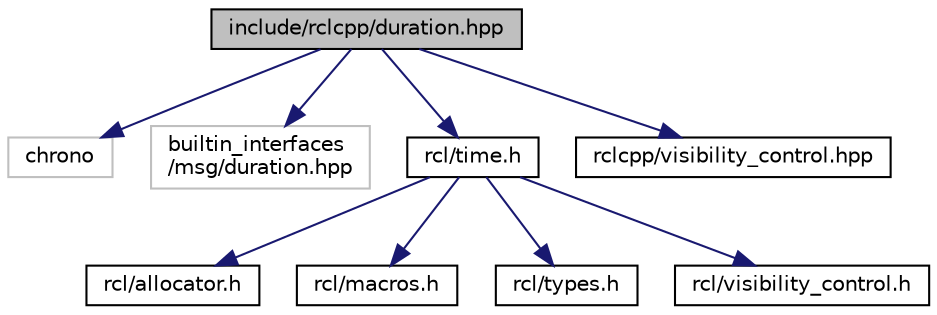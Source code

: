 digraph "include/rclcpp/duration.hpp"
{
  edge [fontname="Helvetica",fontsize="10",labelfontname="Helvetica",labelfontsize="10"];
  node [fontname="Helvetica",fontsize="10",shape=record];
  Node0 [label="include/rclcpp/duration.hpp",height=0.2,width=0.4,color="black", fillcolor="grey75", style="filled", fontcolor="black"];
  Node0 -> Node1 [color="midnightblue",fontsize="10",style="solid",fontname="Helvetica"];
  Node1 [label="chrono",height=0.2,width=0.4,color="grey75", fillcolor="white", style="filled"];
  Node0 -> Node2 [color="midnightblue",fontsize="10",style="solid",fontname="Helvetica"];
  Node2 [label="builtin_interfaces\l/msg/duration.hpp",height=0.2,width=0.4,color="grey75", fillcolor="white", style="filled"];
  Node0 -> Node3 [color="midnightblue",fontsize="10",style="solid",fontname="Helvetica"];
  Node3 [label="rcl/time.h",height=0.2,width=0.4,color="black", fillcolor="white", style="filled",URL="/tmp/tmp.Txb212H7Lz/doxygen_tag_files/rcl.tag$time_8h.html"];
  Node3 -> Node4 [color="midnightblue",fontsize="10",style="solid",fontname="Helvetica"];
  Node4 [label="rcl/allocator.h",height=0.2,width=0.4,color="black", fillcolor="white", style="filled",URL="/tmp/tmp.Txb212H7Lz/doxygen_tag_files/rcl.tag$allocator_8h.html"];
  Node3 -> Node5 [color="midnightblue",fontsize="10",style="solid",fontname="Helvetica"];
  Node5 [label="rcl/macros.h",height=0.2,width=0.4,color="black", fillcolor="white", style="filled",URL="/tmp/tmp.Txb212H7Lz/doxygen_tag_files/rcl.tag$macros_8h.html"];
  Node3 -> Node6 [color="midnightblue",fontsize="10",style="solid",fontname="Helvetica"];
  Node6 [label="rcl/types.h",height=0.2,width=0.4,color="black", fillcolor="white", style="filled",URL="/tmp/tmp.Txb212H7Lz/doxygen_tag_files/rcl.tag$types_8h.html"];
  Node3 -> Node7 [color="midnightblue",fontsize="10",style="solid",fontname="Helvetica"];
  Node7 [label="rcl/visibility_control.h",height=0.2,width=0.4,color="black", fillcolor="white", style="filled",URL="/tmp/tmp.Txb212H7Lz/doxygen_tag_files/rcl.tag$visibility__control_8h.html"];
  Node0 -> Node8 [color="midnightblue",fontsize="10",style="solid",fontname="Helvetica"];
  Node8 [label="rclcpp/visibility_control.hpp",height=0.2,width=0.4,color="black", fillcolor="white", style="filled",URL="$visibility__control_8hpp.html"];
}
